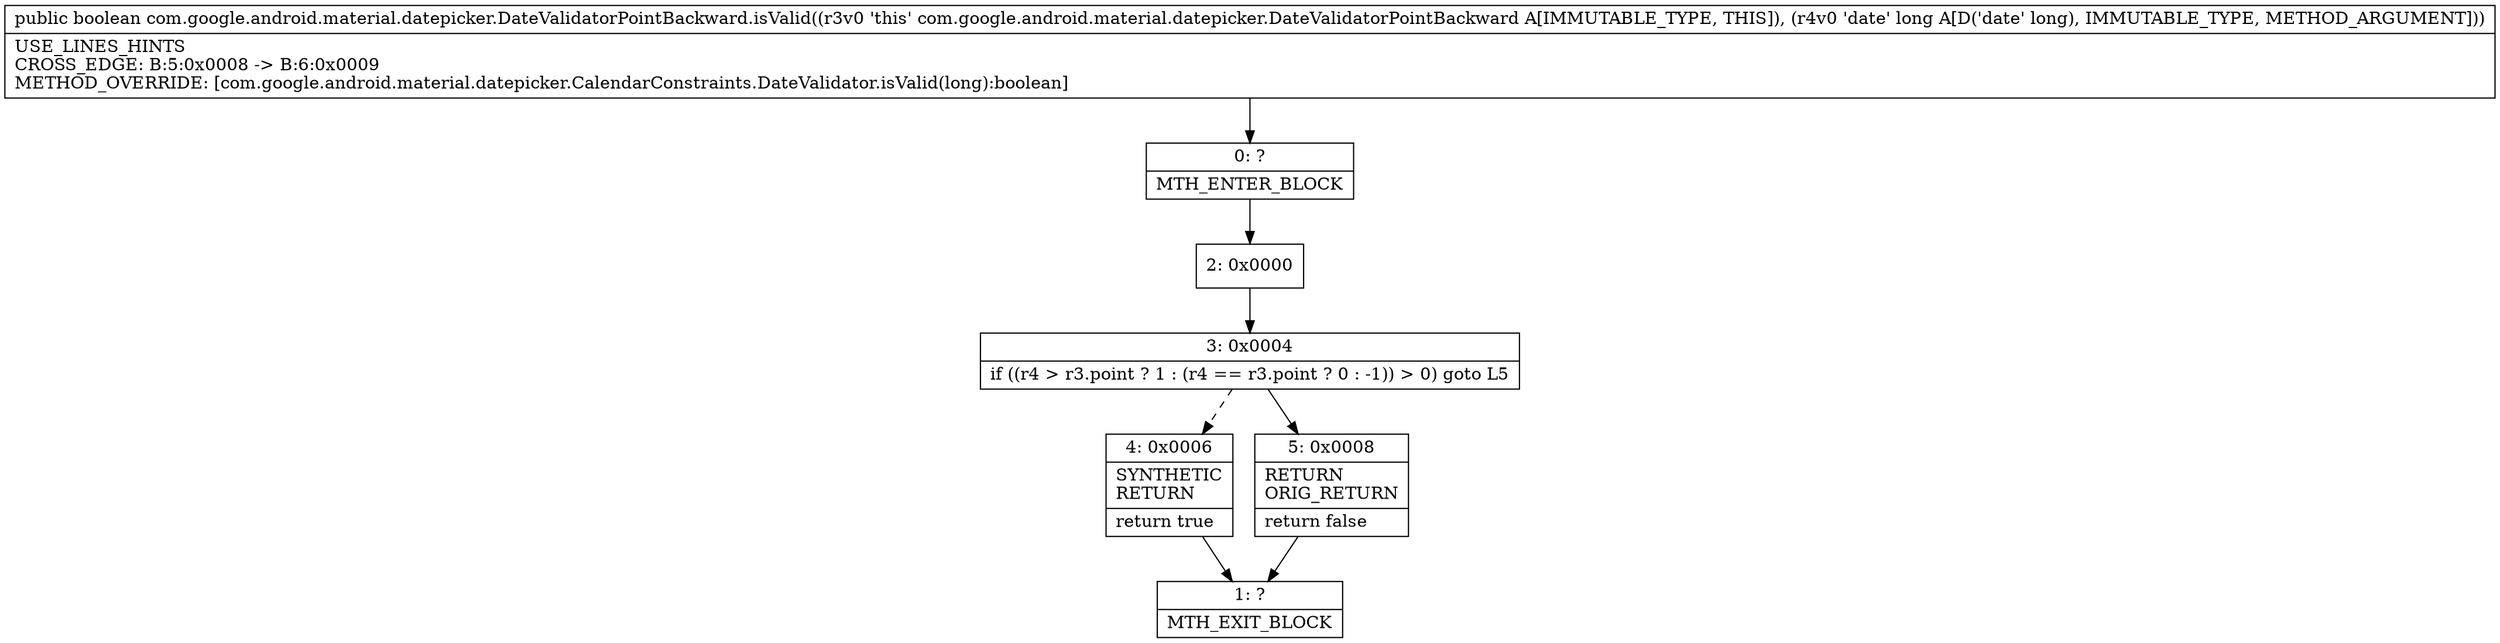 digraph "CFG forcom.google.android.material.datepicker.DateValidatorPointBackward.isValid(J)Z" {
Node_0 [shape=record,label="{0\:\ ?|MTH_ENTER_BLOCK\l}"];
Node_2 [shape=record,label="{2\:\ 0x0000}"];
Node_3 [shape=record,label="{3\:\ 0x0004|if ((r4 \> r3.point ? 1 : (r4 == r3.point ? 0 : \-1)) \> 0) goto L5\l}"];
Node_4 [shape=record,label="{4\:\ 0x0006|SYNTHETIC\lRETURN\l|return true\l}"];
Node_1 [shape=record,label="{1\:\ ?|MTH_EXIT_BLOCK\l}"];
Node_5 [shape=record,label="{5\:\ 0x0008|RETURN\lORIG_RETURN\l|return false\l}"];
MethodNode[shape=record,label="{public boolean com.google.android.material.datepicker.DateValidatorPointBackward.isValid((r3v0 'this' com.google.android.material.datepicker.DateValidatorPointBackward A[IMMUTABLE_TYPE, THIS]), (r4v0 'date' long A[D('date' long), IMMUTABLE_TYPE, METHOD_ARGUMENT]))  | USE_LINES_HINTS\lCROSS_EDGE: B:5:0x0008 \-\> B:6:0x0009\lMETHOD_OVERRIDE: [com.google.android.material.datepicker.CalendarConstraints.DateValidator.isValid(long):boolean]\l}"];
MethodNode -> Node_0;Node_0 -> Node_2;
Node_2 -> Node_3;
Node_3 -> Node_4[style=dashed];
Node_3 -> Node_5;
Node_4 -> Node_1;
Node_5 -> Node_1;
}

